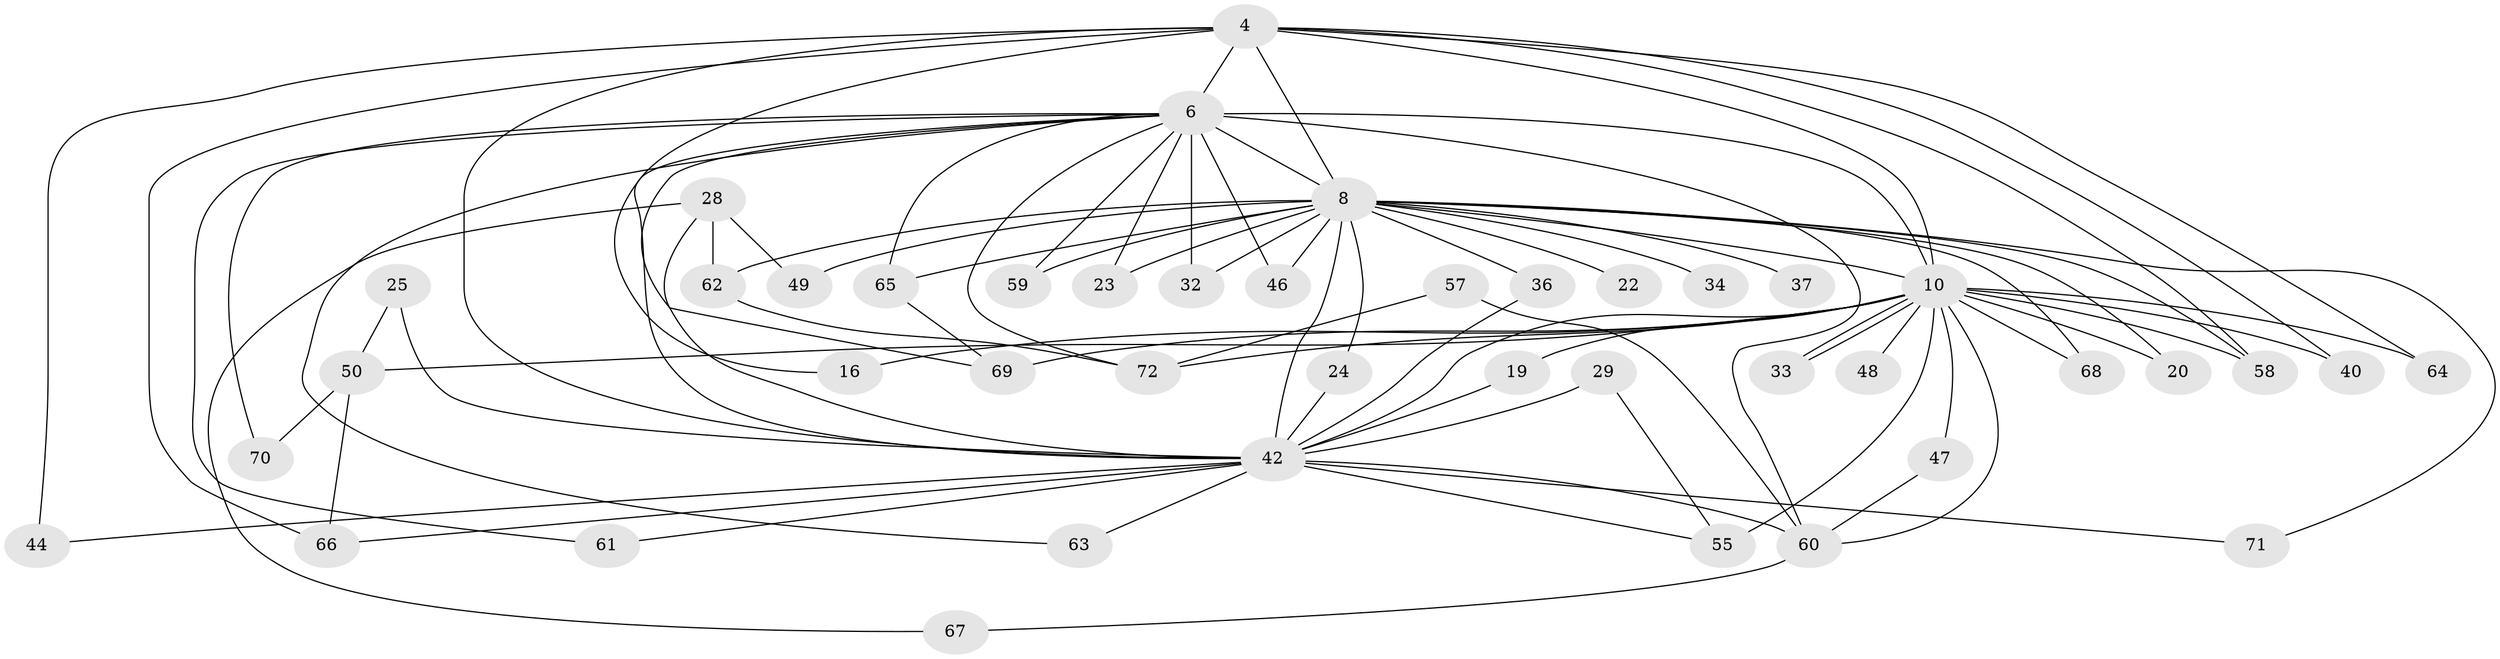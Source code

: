 // original degree distribution, {20: 0.013888888888888888, 15: 0.013888888888888888, 13: 0.027777777777777776, 21: 0.027777777777777776, 16: 0.013888888888888888, 17: 0.013888888888888888, 19: 0.013888888888888888, 22: 0.013888888888888888, 3: 0.18055555555555555, 4: 0.041666666666666664, 5: 0.08333333333333333, 2: 0.5555555555555556}
// Generated by graph-tools (version 1.1) at 2025/47/03/04/25 21:47:26]
// undirected, 43 vertices, 85 edges
graph export_dot {
graph [start="1"]
  node [color=gray90,style=filled];
  4 [super="+3"];
  6 [super="+2"];
  8 [super="+5"];
  10 [super="+1"];
  16;
  19;
  20;
  22;
  23;
  24;
  25;
  28;
  29;
  32;
  33;
  34;
  36 [super="+13"];
  37;
  40;
  42 [super="+21+9"];
  44;
  46;
  47;
  48;
  49 [super="+38+41"];
  50 [super="+39"];
  55 [super="+15+27"];
  57;
  58 [super="+14+52"];
  59 [super="+43"];
  60 [super="+17+51"];
  61;
  62 [super="+53"];
  63;
  64 [super="+35"];
  65 [super="+18+54"];
  66 [super="+30"];
  67;
  68;
  69 [super="+12+45"];
  70;
  71;
  72 [super="+56"];
  4 -- 6 [weight=4];
  4 -- 8 [weight=4];
  4 -- 10 [weight=4];
  4 -- 16;
  4 -- 40;
  4 -- 44;
  4 -- 42 [weight=5];
  4 -- 64 [weight=2];
  4 -- 66;
  4 -- 58;
  6 -- 8 [weight=4];
  6 -- 10 [weight=4];
  6 -- 23;
  6 -- 46;
  6 -- 59 [weight=2];
  6 -- 61;
  6 -- 32;
  6 -- 70;
  6 -- 63;
  6 -- 65;
  6 -- 72 [weight=2];
  6 -- 69;
  6 -- 60;
  6 -- 42 [weight=4];
  8 -- 10 [weight=4];
  8 -- 20;
  8 -- 22 [weight=2];
  8 -- 23;
  8 -- 24;
  8 -- 34 [weight=2];
  8 -- 37 [weight=2];
  8 -- 65 [weight=3];
  8 -- 68;
  8 -- 71;
  8 -- 32;
  8 -- 36;
  8 -- 46;
  8 -- 59;
  8 -- 49 [weight=3];
  8 -- 62;
  8 -- 58;
  8 -- 42 [weight=5];
  10 -- 19;
  10 -- 20;
  10 -- 33;
  10 -- 33;
  10 -- 47;
  10 -- 48 [weight=2];
  10 -- 50 [weight=2];
  10 -- 55 [weight=3];
  10 -- 58 [weight=2];
  10 -- 64 [weight=2];
  10 -- 68;
  10 -- 72 [weight=2];
  10 -- 16;
  10 -- 40;
  10 -- 60;
  10 -- 69 [weight=2];
  10 -- 42 [weight=4];
  19 -- 42;
  24 -- 42;
  25 -- 50;
  25 -- 42 [weight=2];
  28 -- 67;
  28 -- 49;
  28 -- 62;
  28 -- 42 [weight=2];
  29 -- 55;
  29 -- 42;
  36 -- 42;
  42 -- 61;
  42 -- 66;
  42 -- 71;
  42 -- 44;
  42 -- 55;
  42 -- 60 [weight=3];
  42 -- 63;
  47 -- 60;
  50 -- 66;
  50 -- 70;
  57 -- 60;
  57 -- 72;
  60 -- 67;
  62 -- 72;
  65 -- 69;
}
